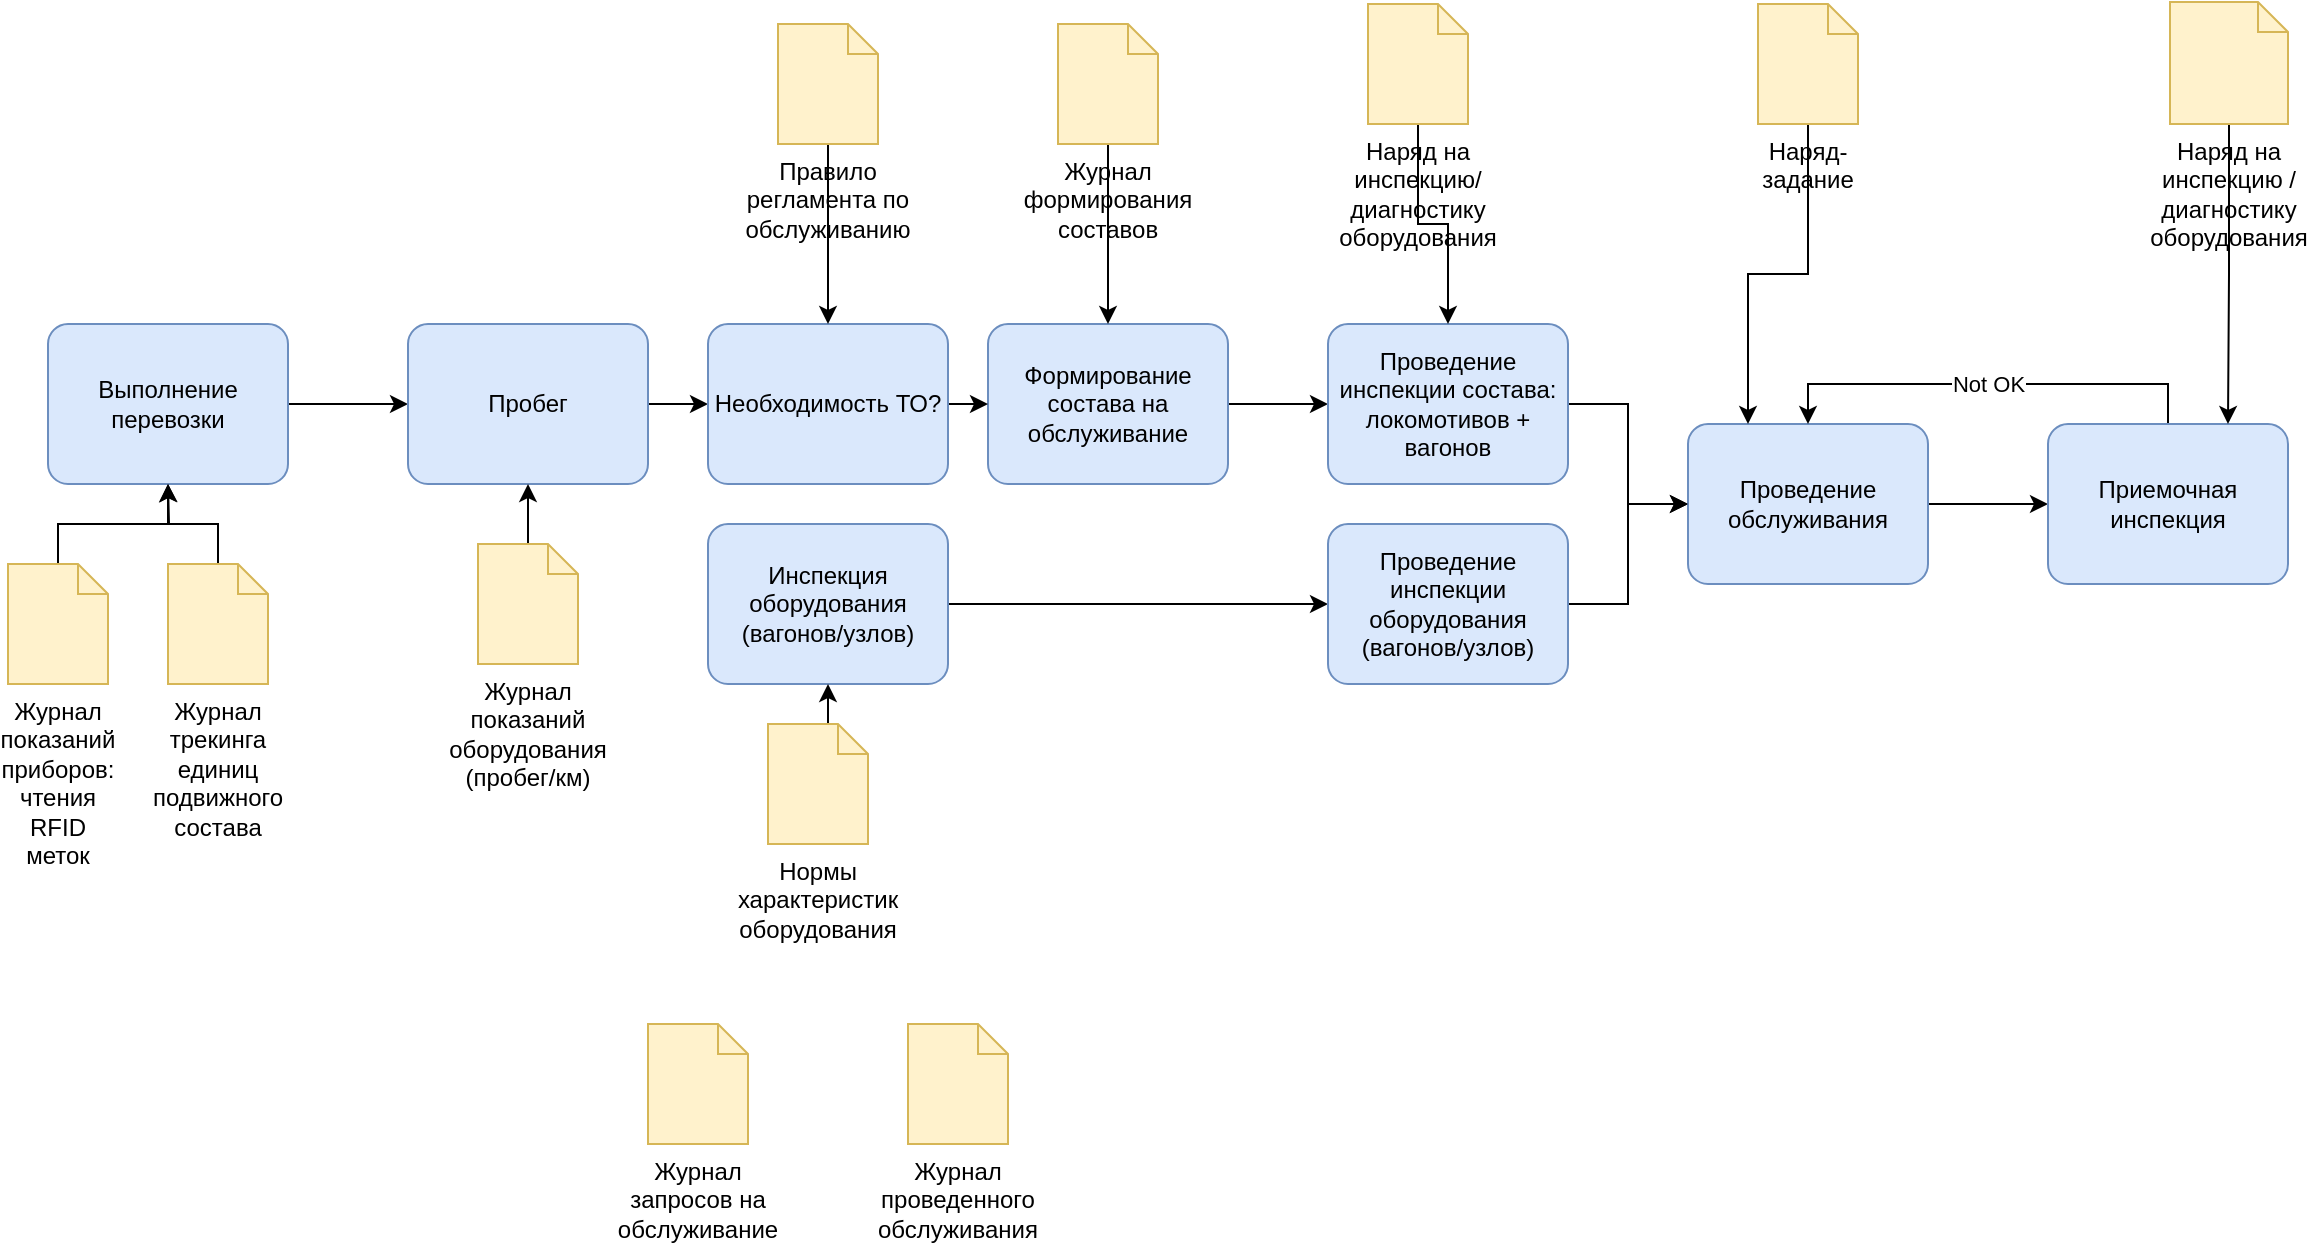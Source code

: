 <mxfile version="20.2.3" type="github">
  <diagram id="-nrLwhiIJtyl0Kn61Sq1" name="Page-1">
    <mxGraphModel dx="1185" dy="1819" grid="1" gridSize="10" guides="1" tooltips="1" connect="1" arrows="1" fold="1" page="1" pageScale="1" pageWidth="827" pageHeight="1169" math="0" shadow="0">
      <root>
        <mxCell id="0" />
        <mxCell id="1" parent="0" />
        <mxCell id="tkotz9j5eJrCiFmji3tr-35" style="edgeStyle=orthogonalEdgeStyle;rounded=0;orthogonalLoop=1;jettySize=auto;html=1;" edge="1" parent="1" source="tkotz9j5eJrCiFmji3tr-36" target="tkotz9j5eJrCiFmji3tr-38">
          <mxGeometry relative="1" as="geometry" />
        </mxCell>
        <mxCell id="tkotz9j5eJrCiFmji3tr-36" value="Выполнение перевозки" style="points=[[0.25,0,0],[0.5,0,0],[0.75,0,0],[1,0.25,0],[1,0.5,0],[1,0.75,0],[0.75,1,0],[0.5,1,0],[0.25,1,0],[0,0.75,0],[0,0.5,0],[0,0.25,0]];shape=mxgraph.bpmn.task;whiteSpace=wrap;rectStyle=rounded;size=10;taskMarker=abstract;fillColor=#dae8fc;strokeColor=#6c8ebf;" vertex="1" parent="1">
          <mxGeometry x="40" y="40" width="120" height="80" as="geometry" />
        </mxCell>
        <mxCell id="tkotz9j5eJrCiFmji3tr-37" style="edgeStyle=orthogonalEdgeStyle;rounded=0;orthogonalLoop=1;jettySize=auto;html=1;exitX=1;exitY=0.5;exitDx=0;exitDy=0;exitPerimeter=0;entryX=0;entryY=0.5;entryDx=0;entryDy=0;entryPerimeter=0;" edge="1" parent="1" source="tkotz9j5eJrCiFmji3tr-38" target="tkotz9j5eJrCiFmji3tr-44">
          <mxGeometry relative="1" as="geometry" />
        </mxCell>
        <mxCell id="tkotz9j5eJrCiFmji3tr-38" value="Пробег" style="points=[[0.25,0,0],[0.5,0,0],[0.75,0,0],[1,0.25,0],[1,0.5,0],[1,0.75,0],[0.75,1,0],[0.5,1,0],[0.25,1,0],[0,0.75,0],[0,0.5,0],[0,0.25,0]];shape=mxgraph.bpmn.task;whiteSpace=wrap;rectStyle=rounded;size=10;taskMarker=abstract;fillColor=#dae8fc;strokeColor=#6c8ebf;" vertex="1" parent="1">
          <mxGeometry x="220" y="40" width="120" height="80" as="geometry" />
        </mxCell>
        <mxCell id="tkotz9j5eJrCiFmji3tr-39" style="edgeStyle=orthogonalEdgeStyle;rounded=0;orthogonalLoop=1;jettySize=auto;html=1;exitX=1;exitY=0.5;exitDx=0;exitDy=0;exitPerimeter=0;entryX=0;entryY=0.5;entryDx=0;entryDy=0;entryPerimeter=0;" edge="1" parent="1" source="tkotz9j5eJrCiFmji3tr-40" target="tkotz9j5eJrCiFmji3tr-46">
          <mxGeometry relative="1" as="geometry" />
        </mxCell>
        <mxCell id="tkotz9j5eJrCiFmji3tr-40" value="Формирование состава на обслуживание" style="points=[[0.25,0,0],[0.5,0,0],[0.75,0,0],[1,0.25,0],[1,0.5,0],[1,0.75,0],[0.75,1,0],[0.5,1,0],[0.25,1,0],[0,0.75,0],[0,0.5,0],[0,0.25,0]];shape=mxgraph.bpmn.task;whiteSpace=wrap;rectStyle=rounded;size=10;taskMarker=abstract;fillColor=#dae8fc;strokeColor=#6c8ebf;" vertex="1" parent="1">
          <mxGeometry x="510" y="40" width="120" height="80" as="geometry" />
        </mxCell>
        <mxCell id="tkotz9j5eJrCiFmji3tr-41" style="edgeStyle=orthogonalEdgeStyle;rounded=0;orthogonalLoop=1;jettySize=auto;html=1;exitX=1;exitY=0.5;exitDx=0;exitDy=0;exitPerimeter=0;entryX=0;entryY=0.5;entryDx=0;entryDy=0;entryPerimeter=0;" edge="1" parent="1" source="tkotz9j5eJrCiFmji3tr-42" target="tkotz9j5eJrCiFmji3tr-52">
          <mxGeometry relative="1" as="geometry" />
        </mxCell>
        <mxCell id="tkotz9j5eJrCiFmji3tr-42" value="Инспекция оборудования (вагонов/узлов)" style="points=[[0.25,0,0],[0.5,0,0],[0.75,0,0],[1,0.25,0],[1,0.5,0],[1,0.75,0],[0.75,1,0],[0.5,1,0],[0.25,1,0],[0,0.75,0],[0,0.5,0],[0,0.25,0]];shape=mxgraph.bpmn.task;whiteSpace=wrap;rectStyle=rounded;size=10;taskMarker=abstract;fillColor=#dae8fc;strokeColor=#6c8ebf;" vertex="1" parent="1">
          <mxGeometry x="370" y="140" width="120" height="80" as="geometry" />
        </mxCell>
        <mxCell id="tkotz9j5eJrCiFmji3tr-43" style="edgeStyle=orthogonalEdgeStyle;rounded=0;orthogonalLoop=1;jettySize=auto;html=1;exitX=1;exitY=0.5;exitDx=0;exitDy=0;exitPerimeter=0;entryX=0;entryY=0.5;entryDx=0;entryDy=0;entryPerimeter=0;" edge="1" parent="1" source="tkotz9j5eJrCiFmji3tr-44" target="tkotz9j5eJrCiFmji3tr-40">
          <mxGeometry relative="1" as="geometry" />
        </mxCell>
        <mxCell id="tkotz9j5eJrCiFmji3tr-44" value="Необходимость ТО?" style="points=[[0.25,0,0],[0.5,0,0],[0.75,0,0],[1,0.25,0],[1,0.5,0],[1,0.75,0],[0.75,1,0],[0.5,1,0],[0.25,1,0],[0,0.75,0],[0,0.5,0],[0,0.25,0]];shape=mxgraph.bpmn.task;whiteSpace=wrap;rectStyle=rounded;size=10;taskMarker=abstract;fillColor=#dae8fc;strokeColor=#6c8ebf;" vertex="1" parent="1">
          <mxGeometry x="370" y="40" width="120" height="80" as="geometry" />
        </mxCell>
        <mxCell id="tkotz9j5eJrCiFmji3tr-45" style="edgeStyle=orthogonalEdgeStyle;rounded=0;orthogonalLoop=1;jettySize=auto;html=1;exitX=1;exitY=0.5;exitDx=0;exitDy=0;exitPerimeter=0;entryX=0;entryY=0.5;entryDx=0;entryDy=0;entryPerimeter=0;" edge="1" parent="1" source="tkotz9j5eJrCiFmji3tr-46" target="tkotz9j5eJrCiFmji3tr-48">
          <mxGeometry relative="1" as="geometry" />
        </mxCell>
        <mxCell id="tkotz9j5eJrCiFmji3tr-46" value="Проведение инспекции состава: локомотивов + вагонов" style="points=[[0.25,0,0],[0.5,0,0],[0.75,0,0],[1,0.25,0],[1,0.5,0],[1,0.75,0],[0.75,1,0],[0.5,1,0],[0.25,1,0],[0,0.75,0],[0,0.5,0],[0,0.25,0]];shape=mxgraph.bpmn.task;whiteSpace=wrap;rectStyle=rounded;size=10;taskMarker=abstract;fillColor=#dae8fc;strokeColor=#6c8ebf;" vertex="1" parent="1">
          <mxGeometry x="680" y="40" width="120" height="80" as="geometry" />
        </mxCell>
        <mxCell id="tkotz9j5eJrCiFmji3tr-47" style="edgeStyle=orthogonalEdgeStyle;rounded=0;orthogonalLoop=1;jettySize=auto;html=1;exitX=1;exitY=0.5;exitDx=0;exitDy=0;exitPerimeter=0;entryX=0;entryY=0.5;entryDx=0;entryDy=0;entryPerimeter=0;" edge="1" parent="1" source="tkotz9j5eJrCiFmji3tr-48" target="tkotz9j5eJrCiFmji3tr-50">
          <mxGeometry relative="1" as="geometry" />
        </mxCell>
        <mxCell id="tkotz9j5eJrCiFmji3tr-48" value="Проведение обслуживания" style="points=[[0.25,0,0],[0.5,0,0],[0.75,0,0],[1,0.25,0],[1,0.5,0],[1,0.75,0],[0.75,1,0],[0.5,1,0],[0.25,1,0],[0,0.75,0],[0,0.5,0],[0,0.25,0]];shape=mxgraph.bpmn.task;whiteSpace=wrap;rectStyle=rounded;size=10;taskMarker=abstract;fillColor=#dae8fc;strokeColor=#6c8ebf;" vertex="1" parent="1">
          <mxGeometry x="860" y="90" width="120" height="80" as="geometry" />
        </mxCell>
        <mxCell id="tkotz9j5eJrCiFmji3tr-49" value="Not OK" style="edgeStyle=orthogonalEdgeStyle;rounded=0;orthogonalLoop=1;jettySize=auto;html=1;exitX=0.5;exitY=0;exitDx=0;exitDy=0;exitPerimeter=0;entryX=0.5;entryY=0;entryDx=0;entryDy=0;entryPerimeter=0;" edge="1" parent="1" source="tkotz9j5eJrCiFmji3tr-50" target="tkotz9j5eJrCiFmji3tr-48">
          <mxGeometry relative="1" as="geometry" />
        </mxCell>
        <mxCell id="tkotz9j5eJrCiFmji3tr-50" value="Приемочная инспекция" style="points=[[0.25,0,0],[0.5,0,0],[0.75,0,0],[1,0.25,0],[1,0.5,0],[1,0.75,0],[0.75,1,0],[0.5,1,0],[0.25,1,0],[0,0.75,0],[0,0.5,0],[0,0.25,0]];shape=mxgraph.bpmn.task;whiteSpace=wrap;rectStyle=rounded;size=10;taskMarker=abstract;fillColor=#dae8fc;strokeColor=#6c8ebf;" vertex="1" parent="1">
          <mxGeometry x="1040" y="90" width="120" height="80" as="geometry" />
        </mxCell>
        <mxCell id="tkotz9j5eJrCiFmji3tr-51" style="edgeStyle=orthogonalEdgeStyle;rounded=0;orthogonalLoop=1;jettySize=auto;html=1;exitX=1;exitY=0.5;exitDx=0;exitDy=0;exitPerimeter=0;entryX=0;entryY=0.5;entryDx=0;entryDy=0;entryPerimeter=0;" edge="1" parent="1" source="tkotz9j5eJrCiFmji3tr-52" target="tkotz9j5eJrCiFmji3tr-48">
          <mxGeometry relative="1" as="geometry">
            <mxPoint x="850" y="150" as="targetPoint" />
          </mxGeometry>
        </mxCell>
        <mxCell id="tkotz9j5eJrCiFmji3tr-52" value="Проведение инспекции оборудования (вагонов/узлов)" style="points=[[0.25,0,0],[0.5,0,0],[0.75,0,0],[1,0.25,0],[1,0.5,0],[1,0.75,0],[0.75,1,0],[0.5,1,0],[0.25,1,0],[0,0.75,0],[0,0.5,0],[0,0.25,0]];shape=mxgraph.bpmn.task;whiteSpace=wrap;rectStyle=rounded;size=10;taskMarker=abstract;fillColor=#dae8fc;strokeColor=#6c8ebf;" vertex="1" parent="1">
          <mxGeometry x="680" y="140" width="120" height="80" as="geometry" />
        </mxCell>
        <mxCell id="tkotz9j5eJrCiFmji3tr-62" style="edgeStyle=orthogonalEdgeStyle;rounded=0;orthogonalLoop=1;jettySize=auto;html=1;exitX=0.5;exitY=0;exitDx=0;exitDy=0;exitPerimeter=0;entryX=0.5;entryY=1;entryDx=0;entryDy=0;entryPerimeter=0;" edge="1" parent="1" source="tkotz9j5eJrCiFmji3tr-53" target="tkotz9j5eJrCiFmji3tr-36">
          <mxGeometry relative="1" as="geometry" />
        </mxCell>
        <mxCell id="tkotz9j5eJrCiFmji3tr-53" value="Журнал показаний приборов: чтения RFID меток" style="shape=mxgraph.bpmn.data;labelPosition=center;verticalLabelPosition=bottom;align=center;verticalAlign=top;whiteSpace=wrap;size=15;html=1;fillColor=#fff2cc;strokeColor=#d6b656;" vertex="1" parent="1">
          <mxGeometry x="20" y="160" width="50" height="60" as="geometry" />
        </mxCell>
        <mxCell id="tkotz9j5eJrCiFmji3tr-63" style="edgeStyle=orthogonalEdgeStyle;rounded=0;orthogonalLoop=1;jettySize=auto;html=1;exitX=0.5;exitY=0;exitDx=0;exitDy=0;exitPerimeter=0;" edge="1" parent="1" source="tkotz9j5eJrCiFmji3tr-54">
          <mxGeometry relative="1" as="geometry">
            <mxPoint x="100" y="120" as="targetPoint" />
          </mxGeometry>
        </mxCell>
        <mxCell id="tkotz9j5eJrCiFmji3tr-54" value="Журнал трекинга единиц подвижного состава" style="shape=mxgraph.bpmn.data;labelPosition=center;verticalLabelPosition=bottom;align=center;verticalAlign=top;whiteSpace=wrap;size=15;html=1;fillColor=#fff2cc;strokeColor=#d6b656;" vertex="1" parent="1">
          <mxGeometry x="100" y="160" width="50" height="60" as="geometry" />
        </mxCell>
        <mxCell id="tkotz9j5eJrCiFmji3tr-64" style="edgeStyle=orthogonalEdgeStyle;rounded=0;orthogonalLoop=1;jettySize=auto;html=1;exitX=0.5;exitY=0;exitDx=0;exitDy=0;exitPerimeter=0;entryX=0.5;entryY=1;entryDx=0;entryDy=0;entryPerimeter=0;" edge="1" parent="1" source="tkotz9j5eJrCiFmji3tr-55" target="tkotz9j5eJrCiFmji3tr-38">
          <mxGeometry relative="1" as="geometry" />
        </mxCell>
        <mxCell id="tkotz9j5eJrCiFmji3tr-55" value="Журнал показаний оборудования (пробег/км)" style="shape=mxgraph.bpmn.data;labelPosition=center;verticalLabelPosition=bottom;align=center;verticalAlign=top;whiteSpace=wrap;size=15;html=1;fillColor=#fff2cc;strokeColor=#d6b656;" vertex="1" parent="1">
          <mxGeometry x="255" y="150" width="50" height="60" as="geometry" />
        </mxCell>
        <mxCell id="tkotz9j5eJrCiFmji3tr-65" style="edgeStyle=orthogonalEdgeStyle;rounded=0;orthogonalLoop=1;jettySize=auto;html=1;exitX=0.5;exitY=1;exitDx=0;exitDy=0;exitPerimeter=0;entryX=0.5;entryY=0;entryDx=0;entryDy=0;entryPerimeter=0;" edge="1" parent="1" source="tkotz9j5eJrCiFmji3tr-56" target="tkotz9j5eJrCiFmji3tr-44">
          <mxGeometry relative="1" as="geometry" />
        </mxCell>
        <mxCell id="tkotz9j5eJrCiFmji3tr-56" value="Правило регламента по обслуживанию" style="shape=mxgraph.bpmn.data;labelPosition=center;verticalLabelPosition=bottom;align=center;verticalAlign=top;whiteSpace=wrap;size=15;html=1;fillColor=#fff2cc;strokeColor=#d6b656;" vertex="1" parent="1">
          <mxGeometry x="405" y="-110" width="50" height="60" as="geometry" />
        </mxCell>
        <mxCell id="tkotz9j5eJrCiFmji3tr-66" style="edgeStyle=orthogonalEdgeStyle;rounded=0;orthogonalLoop=1;jettySize=auto;html=1;exitX=0.5;exitY=0;exitDx=0;exitDy=0;exitPerimeter=0;entryX=0.5;entryY=1;entryDx=0;entryDy=0;entryPerimeter=0;" edge="1" parent="1" source="tkotz9j5eJrCiFmji3tr-57" target="tkotz9j5eJrCiFmji3tr-42">
          <mxGeometry relative="1" as="geometry" />
        </mxCell>
        <mxCell id="tkotz9j5eJrCiFmji3tr-57" value="Нормы характеристик оборудования" style="shape=mxgraph.bpmn.data;labelPosition=center;verticalLabelPosition=bottom;align=center;verticalAlign=top;whiteSpace=wrap;size=15;html=1;fillColor=#fff2cc;strokeColor=#d6b656;" vertex="1" parent="1">
          <mxGeometry x="400" y="240" width="50" height="60" as="geometry" />
        </mxCell>
        <mxCell id="tkotz9j5eJrCiFmji3tr-67" style="edgeStyle=orthogonalEdgeStyle;rounded=0;orthogonalLoop=1;jettySize=auto;html=1;exitX=0.5;exitY=1;exitDx=0;exitDy=0;exitPerimeter=0;entryX=0.5;entryY=0;entryDx=0;entryDy=0;entryPerimeter=0;" edge="1" parent="1" source="tkotz9j5eJrCiFmji3tr-58" target="tkotz9j5eJrCiFmji3tr-40">
          <mxGeometry relative="1" as="geometry" />
        </mxCell>
        <mxCell id="tkotz9j5eJrCiFmji3tr-58" value="Журнал формирования составов" style="shape=mxgraph.bpmn.data;labelPosition=center;verticalLabelPosition=bottom;align=center;verticalAlign=top;whiteSpace=wrap;size=15;html=1;fillColor=#fff2cc;strokeColor=#d6b656;" vertex="1" parent="1">
          <mxGeometry x="545" y="-110" width="50" height="60" as="geometry" />
        </mxCell>
        <mxCell id="tkotz9j5eJrCiFmji3tr-68" style="edgeStyle=orthogonalEdgeStyle;rounded=0;orthogonalLoop=1;jettySize=auto;html=1;exitX=0.5;exitY=1;exitDx=0;exitDy=0;exitPerimeter=0;entryX=0.5;entryY=0;entryDx=0;entryDy=0;entryPerimeter=0;" edge="1" parent="1" source="tkotz9j5eJrCiFmji3tr-59" target="tkotz9j5eJrCiFmji3tr-46">
          <mxGeometry relative="1" as="geometry" />
        </mxCell>
        <mxCell id="tkotz9j5eJrCiFmji3tr-59" value="Наряд на инспекцию/диагностику оборудования" style="shape=mxgraph.bpmn.data;labelPosition=center;verticalLabelPosition=bottom;align=center;verticalAlign=top;whiteSpace=wrap;size=15;html=1;fillColor=#fff2cc;strokeColor=#d6b656;" vertex="1" parent="1">
          <mxGeometry x="700" y="-120" width="50" height="60" as="geometry" />
        </mxCell>
        <mxCell id="tkotz9j5eJrCiFmji3tr-69" style="edgeStyle=orthogonalEdgeStyle;rounded=0;orthogonalLoop=1;jettySize=auto;html=1;exitX=0.5;exitY=1;exitDx=0;exitDy=0;exitPerimeter=0;entryX=0.25;entryY=0;entryDx=0;entryDy=0;entryPerimeter=0;" edge="1" parent="1" source="tkotz9j5eJrCiFmji3tr-60" target="tkotz9j5eJrCiFmji3tr-48">
          <mxGeometry relative="1" as="geometry" />
        </mxCell>
        <mxCell id="tkotz9j5eJrCiFmji3tr-60" value="Наряд-задание" style="shape=mxgraph.bpmn.data;labelPosition=center;verticalLabelPosition=bottom;align=center;verticalAlign=top;whiteSpace=wrap;size=15;html=1;fillColor=#fff2cc;strokeColor=#d6b656;" vertex="1" parent="1">
          <mxGeometry x="895" y="-120" width="50" height="60" as="geometry" />
        </mxCell>
        <mxCell id="tkotz9j5eJrCiFmji3tr-70" style="edgeStyle=orthogonalEdgeStyle;rounded=0;orthogonalLoop=1;jettySize=auto;html=1;exitX=0.5;exitY=1;exitDx=0;exitDy=0;exitPerimeter=0;entryX=0.75;entryY=0;entryDx=0;entryDy=0;entryPerimeter=0;" edge="1" parent="1" source="tkotz9j5eJrCiFmji3tr-61" target="tkotz9j5eJrCiFmji3tr-50">
          <mxGeometry relative="1" as="geometry" />
        </mxCell>
        <mxCell id="tkotz9j5eJrCiFmji3tr-61" value="Наряд на инспекцию / диагностику оборудования" style="shape=mxgraph.bpmn.data;labelPosition=center;verticalLabelPosition=bottom;align=center;verticalAlign=top;whiteSpace=wrap;size=15;html=1;fillColor=#fff2cc;strokeColor=#d6b656;" vertex="1" parent="1">
          <mxGeometry x="1101" y="-121" width="59" height="61" as="geometry" />
        </mxCell>
        <mxCell id="tkotz9j5eJrCiFmji3tr-78" value="Журнал запросов на обслуживание" style="shape=mxgraph.bpmn.data;labelPosition=center;verticalLabelPosition=bottom;align=center;verticalAlign=top;whiteSpace=wrap;size=15;html=1;fillColor=#fff2cc;strokeColor=#d6b656;" vertex="1" parent="1">
          <mxGeometry x="340" y="390" width="50" height="60" as="geometry" />
        </mxCell>
        <mxCell id="tkotz9j5eJrCiFmji3tr-79" value="Журнал проведенного обслуживания" style="shape=mxgraph.bpmn.data;labelPosition=center;verticalLabelPosition=bottom;align=center;verticalAlign=top;whiteSpace=wrap;size=15;html=1;fillColor=#fff2cc;strokeColor=#d6b656;" vertex="1" parent="1">
          <mxGeometry x="470" y="390" width="50" height="60" as="geometry" />
        </mxCell>
      </root>
    </mxGraphModel>
  </diagram>
</mxfile>
